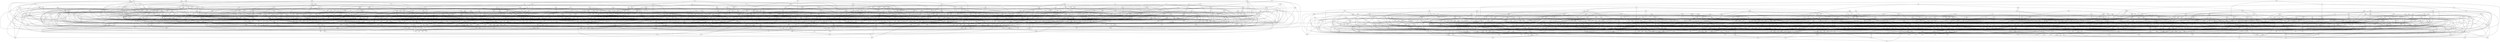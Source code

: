 graph {
  mxp -- gzz
  nql -- lck
  nql -- fxd
  czg -- tlf
  lps -- tqk
  lps -- bbh
  lgk -- bmd
  lgk -- vss
  xtd -- qfg
  xtd -- hnt
  xtd -- qzp
  xtd -- bfm
  pgt -- vpp
  pgt -- bjk
  pgt -- vks
  sbx -- sjl
  sbx -- jbf
  dhh -- dnx
  dhh -- mbz
  dhh -- xnl
  dhh -- htl
  dhh -- znf
  qhm -- mmv
  qhm -- xlt
  qhm -- bqz
  qhm -- rfj
  lxz -- plt
  lxz -- vpp
  snt -- vsr
  snt -- sjq
  snt -- jsd
  jdv -- pkv
  jdv -- fxd
  pgz -- qsd
  pgz -- czn
  pgz -- nzh
  pgz -- xll
  ndc -- nzv
  zgq -- ptn
  zgq -- rxq
  zgq -- rvb
  zgq -- kqr
  zgq -- grk
  zgq -- vcx
  dkn -- hbr
  dkn -- xlr
  dkn -- qpr
  dkn -- krt
  znz -- hgp
  xps -- qqf
  fpj -- bzn
  nzj -- ztb
  qxs -- hnr
  qxs -- xgx
  qxs -- dkx
  qxs -- fnr
  rph -- zjq
  rph -- zxb
  rph -- rfj
  fcf -- lbh
  fcf -- ndz
  lmm -- thb
  lmm -- dsv
  lmm -- ncn
  lmm -- jsd
  cvg -- xht
  cvg -- plq
  dnm -- nhb
  dnm -- scf
  vjg -- vdt
  vjg -- qgr
  vjg -- dhx
  cbj -- pcz
  hds -- rdh
  hds -- dzt
  hds -- vkr
  hds -- vlg
  frj -- grk
  frj -- pnz
  frj -- nxg
  frj -- zpm
  frj -- qkp
  frj -- svc
  jxl -- hbr
  jxl -- krt
  jxl -- jlz
  jxl -- qqd
  hfs -- qjb
  hfs -- bxh
  hfs -- tcm
  ntn -- pbm
  ntn -- ngr
  ntn -- ttm
  ntn -- bdc
  zpk -- php
  zpk -- dnf
  zpk -- brx
  jth -- lbh
  jth -- pjp
  gnf -- jnv
  gnf -- vlg
  gnf -- mjd
  gnf -- dgx
  rfv -- vmf
  rfv -- jfc
  rfv -- mxm
  rfv -- jjg
  cnm -- jvs
  cnm -- gdc
  fml -- kzz
  fml -- gmm
  fml -- rdn
  ftb -- xph
  ftb -- brc
  ftb -- hbr
  ftb -- nlg
  ftb -- bjc
  xzf -- pzp
  djg -- zgp
  djg -- qcr
  djg -- qvb
  gtj -- frn
  gtj -- zgr
  gtj -- nfq
  gtj -- mnv
  rdh -- lpn
  ktl -- ztj
  ktl -- bsr
  ktl -- gqk
  jrz -- pvs
  jrz -- qzx
  jrz -- ndz
  jrz -- sch
  srr -- zmh
  srr -- csh
  srr -- bmm
  srr -- txl
  fvl -- lsn
  fvl -- ngr
  mhh -- hrh
  zfd -- pnz
  zfd -- cnn
  zfd -- nnf
  zfd -- qsp
  zfd -- jfc
  nnl -- lvt
  nnl -- mqm
  nnl -- cbj
  ptc -- fhp
  ptc -- cgr
  lbm -- png
  lbm -- zzv
  dxz -- thn
  dxz -- fsr
  dxz -- rzg
  hfg -- jkt
  hfg -- dtp
  lvz -- xgt
  lvz -- nxt
  lvz -- zlp
  cds -- lkt
  ztm -- qgj
  ztm -- xrk
  ztm -- ppn
  ztm -- sff
  xdj -- fkz
  xdj -- qmx
  hzj -- ldf
  hzj -- kzq
  hzj -- hns
  htb -- xqv
  mhn -- mdt
  mhn -- gkh
  mhn -- hvk
  mhn -- dqh
  vns -- csh
  cbz -- qrz
  cbz -- bvn
  cbz -- xmb
  zjv -- hsh
  xqc -- hfq
  xqc -- kxs
  xqc -- pck
  xqc -- cvt
  xqc -- zvj
  hbr -- jdj
  hkz -- vgx
  mqj -- xxx
  mqj -- tjr
  mqj -- qnb
  mqj -- nhb
  hpq -- ltv
  hpq -- mzb
  tjh -- xgt
  tjh -- ssf
  tjh -- bjk
  tjh -- vgs
  jvr -- nbh
  jvr -- hlp
  jvr -- cxb
  jvr -- mbv
  gfn -- bhg
  gfn -- xmb
  mjp -- rkb
  mjp -- snt
  xnd -- vhd
  xnd -- dvl
  xnd -- lpn
  xnd -- frn
  xnd -- rzn
  tfm -- bmd
  tfm -- szj
  jjr -- vxc
  jjr -- bdn
  mqm -- bmd
  pps -- klv
  pps -- sbl
  nbr -- ptl
  nbr -- dsp
  rdc -- zqk
  jgj -- xmp
  jgj -- hgj
  jgj -- jhk
  dgx -- vrd
  dgx -- hpf
  xdh -- pnz
  tzf -- jcs
  tzf -- nls
  tzf -- kbr
  dvz -- cnf
  dvz -- bdn
  dvz -- lzj
  dvz -- ghh
  dvz -- flj
  mgb -- cgg
  tdj -- vls
  tdj -- htb
  tdj -- kkc
  ddd -- kkl
  fqk -- skm
  fqk -- fkj
  fqk -- jjg
  rcj -- csj
  rcj -- jds
  rcj -- vtx
  rcj -- ljb
  pck -- bng
  pck -- zxv
  xgx -- chv
  jns -- nvk
  ljb -- dss
  ljb -- zkr
  bkv -- rnd
  tzm -- qkh
  tzm -- zbp
  tzm -- xdj
  tzm -- kqk
  pnz -- tkd
  bsx -- tbz
  bsx -- kxb
  bsx -- dsx
  bsx -- fdf
  hgj -- knp
  vxk -- rmr
  vxk -- lct
  vxk -- pns
  vxk -- nvc
  vxk -- ttt
  rzn -- jxz
  rzn -- skm
  zxb -- cjr
  zxb -- ddk
  zxb -- tkv
  rht -- nxt
  rht -- fqm
  rht -- mrq
  rht -- qcx
  rht -- zzk
  rht -- jnp
  rrz -- jns
  rrz -- zxz
  rrz -- bxs
  rrz -- gnd
  vmg -- kjl
  jnv -- vlb
  jnv -- xqr
  jnv -- fds
  kjs -- cbq
  kjs -- mph
  hlm -- bbl
  hlm -- rgg
  hlm -- fqm
  hlm -- mmx
  xhc -- vtx
  xhc -- vzh
  xhc -- tfg
  jhx -- tvn
  cgl -- rzg
  cgl -- bld
  vcs -- qrp
  vcs -- bfm
  vcs -- qlt
  gfd -- pls
  gfd -- cqc
  gfd -- fvr
  rqz -- tzf
  rqz -- qzh
  rqz -- ptc
  kqj -- ztb
  ckx -- kzk
  szf -- zqt
  szf -- ckx
  zlp -- xgz
  zlp -- drz
  zlp -- bfm
  zmv -- qcx
  zmv -- xjl
  zmv -- mph
  kvx -- gdc
  kvx -- tkv
  kvx -- nlk
  ffv -- mnv
  ffv -- sjl
  ffv -- nfq
  vxc -- grk
  vxc -- lcm
  vxc -- qbd
  mfp -- trv
  mfp -- thj
  gjl -- rsg
  gjl -- kqm
  gjl -- szj
  vtf -- znp
  vtf -- vsz
  vtf -- ntg
  fzs -- vgx
  fzs -- jvj
  lpg -- fgj
  lpg -- ljh
  lpg -- jvm
  lpg -- mdt
  lpg -- gmd
  lpg -- cjn
  pkv -- fcd
  pkv -- dtz
  pkv -- hvv
  gbr -- zqx
  gbr -- zfx
  gbr -- rzt
  gbr -- ddl
  jsf -- ltp
  jsf -- tqc
  jsf -- cbc
  jsf -- mbd
  cbg -- rqc
  cbg -- brk
  cbg -- bbx
  bsg -- chd
  bsg -- dsv
  bsg -- frc
  bsg -- pqk
  bsg -- zqk
  bsg -- jkv
  hxb -- vtv
  hxb -- zgt
  hxb -- vhd
  hxb -- bdb
  qjj -- vvb
  qjj -- vtv
  qjj -- fhl
  qjj -- ndj
  bbx -- zlh
  bbx -- gqh
  bbx -- bbl
  xqv -- rvp
  nts -- xzm
  nts -- csl
  nts -- jgs
  nts -- qzr
  nts -- dph
  fdm -- slt
  fdm -- htm
  fdm -- qsc
  dfd -- znt
  dfd -- ckq
  dfd -- ndc
  dfd -- tpf
  dfd -- rpq
  sfk -- xht
  sfk -- drg
  tpv -- ftc
  tpv -- hng
  tpv -- pbn
  ftc -- bfm
  sfx -- kxx
  sfx -- stt
  qpr -- fhs
  cvt -- fqt
  cvt -- pjs
  qgc -- bkv
  qgc -- ppv
  qgc -- krj
  qgc -- psz
  khs -- gmm
  khs -- vjh
  dhx -- xmd
  dhx -- tzh
  gtd -- dld
  qcc -- xrm
  xlr -- qhp
  xlr -- xxt
  lkk -- bzs
  lkk -- fmf
  lkk -- ltp
  lkk -- rjp
  lkk -- tmd
  mkm -- rnl
  sjl -- gqm
  spl -- zpm
  spl -- pbr
  vtv -- sgm
  vtv -- hfk
  hcq -- cxb
  hcq -- rhn
  qrz -- fkp
  qrz -- jdc
  qrz -- pzl
  qdp -- ttt
  qdp -- bjc
  qdp -- vbp
  nhs -- gvp
  nhs -- kfn
  nhs -- krb
  nhs -- rbt
  nhs -- gqj
  rvb -- ssj
  rvb -- spl
  jvm -- zjv
  jvm -- xll
  jvm -- gmm
  jvm -- qgg
  gpx -- jtr
  gpx -- gbd
  bxs -- xcq
  bxs -- tlf
  bxs -- cpb
  tbk -- rdn
  sts -- mbv
  sts -- sjt
  sts -- rsq
  jnj -- sbt
  ngn -- brf
  ngn -- kck
  ngn -- grg
  ngn -- xkj
  bxh -- mtx
  bxh -- rcs
  cmv -- brx
  cmv -- kpj
  cmv -- dqf
  cmv -- xrc
  czq -- tzf
  czq -- mtx
  czq -- bvj
  czq -- zqf
  knt -- szz
  knt -- zgj
  knt -- brr
  gdt -- cnl
  gdt -- vcd
  znp -- hfk
  znp -- vmk
  ghz -- jkz
  ghz -- htt
  ghz -- rlk
  qgr -- cnf
  qgr -- pjm
  qgr -- gqh
  fdf -- fbd
  fdf -- zmv
  fdf -- dhv
  prs -- rdn
  prs -- lhz
  prs -- fhv
  spk -- jhk
  spk -- vzs
  vnk -- pbm
  vnk -- lck
  npz -- hgj
  npz -- ssp
  npz -- bmb
  npz -- vpr
  qkt -- frc
  qtn -- jzl
  qtn -- rfq
  qrt -- qnr
  qrt -- gtm
  qrt -- zhl
  qrt -- ddg
  hct -- krt
  hct -- ksd
  hct -- jzl
  rjn -- gcz
  rjn -- pmf
  rjn -- mcs
  xsb -- gnz
  cct -- fpk
  cct -- gjn
  cct -- vls
  zkl -- zgp
  zkl -- dhx
  zkl -- vql
  zkl -- dsx
  jsk -- qqd
  jsk -- rcd
  jsk -- mpv
  jsk -- dnm
  bmx -- bvv
  bmx -- lqn
  bmx -- jrl
  mxg -- nhb
  mxg -- pzc
  mxg -- xpv
  rtg -- mpn
  rjs -- dvl
  rjs -- xzf
  kzq -- ndc
  kzq -- csh
  kzq -- jpf
  hdz -- djj
  hdz -- gqs
  vkq -- bhk
  vkq -- zqf
  vkq -- qjb
  pvp -- cgl
  pvp -- xxq
  pvp -- rts
  pvp -- dxz
  pvp -- kvx
  dnl -- bqt
  dnl -- pdp
  dnl -- ftc
  fbv -- bbh
  fbv -- nbr
  fbv -- gkz
  mtv -- fpk
  mtv -- bcf
  mtv -- pjp
  mtv -- fvm
  mtv -- nvk
  hhp -- chv
  hhp -- mkm
  rmc -- cjh
  rmc -- stt
  rmc -- lhv
  rmc -- sjq
  jfm -- kpk
  gmd -- qqr
  gmd -- zhh
  gmd -- qzn
  xrj -- kqj
  xrj -- qcc
  xrj -- pdr
  xrj -- pvk
  xrj -- xtt
  cbc -- xfj
  cbc -- qhd
  sgn -- xpx
  sgn -- tmm
  ncn -- hgp
  ncn -- grp
  xvn -- hzt
  xvn -- vpp
  xvn -- pxq
  xvn -- hkb
  hmj -- znz
  hmj -- rkb
  hmj -- kqq
  hmj -- vls
  hmj -- nhf
  ptn -- gzz
  ptn -- fzn
  txl -- fdv
  txl -- dvm
  txl -- hgg
  ndz -- zqt
  ndz -- zsz
  ndz -- dnf
  jdk -- rnz
  drj -- dzl
  drj -- mtv
  drj -- vhj
  vgx -- jns
  nzh -- jzs
  zlh -- fdm
  zlh -- ssj
  zqs -- csh
  zqs -- hhh
  zqs -- zvj
  zqs -- dtz
  hvk -- gqd
  rvc -- hbp
  pvx -- mmv
  ksj -- xxq
  ksj -- qvh
  ksj -- dzs
  ksj -- gcf
  slz -- qhd
  dcb -- bxh
  dcb -- rkl
  gzq -- bgz
  gzq -- hrr
  gzq -- xvs
  vcn -- xmb
  vcn -- ftq
  prf -- xtb
  czs -- frp
  czs -- kxh
  czs -- xxh
  xmv -- dml
  xmv -- gjn
  xmv -- tld
  xmv -- crl
  xht -- sxc
  bbl -- bfz
  bbl -- dhk
  hcv -- tbq
  hcv -- xlr
  hcv -- pdb
  hcv -- gbn
  pls -- fdc
  bgz -- bkv
  qjz -- rlp
  qjz -- khs
  qjz -- rzb
  qjz -- fcr
  zqc -- rjs
  zqc -- cvt
  zqc -- vqm
  zqc -- rpb
  jdn -- nql
  jdn -- dtz
  jdn -- gqm
  jdn -- mkm
  tmd -- zkk
  tmd -- gjt
  fdd -- nzh
  fdd -- bbm
  fdd -- vxx
  qtx -- jhx
  qtx -- mrl
  qtx -- vcx
  qtx -- hbb
  qtx -- dqm
  jhc -- ljd
  jhc -- hfk
  jhc -- rfj
  jvd -- hpf
  zlf -- gqk
  zlf -- bvt
  zlf -- pls
  zlf -- zch
  fhk -- zfs
  fhk -- qlm
  fhk -- ttt
  fhk -- bvj
  vmh -- prm
  vmh -- xlr
  vmh -- qtb
  vmh -- tsp
  vmh -- tsv
  drh -- jzl
  drh -- nck
  drh -- qlm
  vpc -- dmk
  vpc -- lqd
  vpc -- vxx
  vpc -- rsq
  vpc -- jcs
  vpc -- hfx
  bfx -- nqb
  bfx -- mbf
  gmq -- kst
  gmq -- jdc
  gmq -- cpk
  gmq -- qhz
  fhl -- qcr
  fhl -- fdm
  fhl -- rjz
  jxf -- zpm
  jxf -- gqh
  jxf -- fbj
  qtb -- hct
  qtb -- vzs
  fvm -- jdj
  fvm -- fck
  fvm -- rmb
  nvm -- zsf
  nvm -- snt
  nvm -- kpk
  nvm -- jlv
  zhh -- qtn
  mkk -- pzc
  mkk -- jnj
  pkn -- mtg
  pkn -- sjt
  gbd -- zgr
  gbd -- vkr
  gbd -- kxh
  svs -- nnm
  svs -- qvc
  svs -- jvd
  lks -- bzn
  mjm -- cnl
  mjm -- rrl
  mjm -- pvh
  mjm -- nfh
  qnr -- vnt
  vgt -- tsv
  vgt -- ltp
  vgt -- pqq
  gfr -- fnr
  gfr -- drg
  gfr -- hfg
  gfr -- qkx
  gfr -- qps
  zgg -- tvt
  zgg -- dhv
  gdv -- pll
  gdv -- cgz
  gdv -- qvc
  gdv -- nxg
  gbn -- ndz
  gbn -- pnq
  hzt -- jqp
  hzt -- dfx
  hzt -- xxh
  tzt -- sbt
  tzt -- rkl
  tzt -- qqr
  tzt -- kmm
  pbj -- nzf
  pbj -- rdh
  klv -- knd
  klv -- hkz
  grd -- kqm
  grd -- pnv
  grd -- gqd
  bcf -- cqf
  fnr -- ppv
  fnr -- pqd
  fnr -- mfp
  jnf -- vsz
  jnf -- jbf
  fbl -- zlf
  fbl -- lfr
  fbl -- plt
  fbl -- jkt
  ncv -- fmn
  ncv -- xlk
  ncv -- nhf
  ncv -- pvh
  xhp -- cgg
  xhp -- zzv
  cjr -- vqb
  cjr -- tgb
  rkl -- ljm
  ssp -- bcf
  nxc -- pzc
  jjc -- nzf
  tlg -- mgk
  tlg -- zlt
  tlg -- qkr
  crf -- bkb
  crf -- pbn
  crf -- rzv
  crf -- qzr
  crf -- kmd
  qgp -- qfm
  qgp -- rnl
  ftt -- kdr
  ftt -- ghh
  ftt -- lzj
  ftt -- tmm
  ftt -- fqt
  zfx -- zts
  zfx -- grd
  jqp -- ndj
  jqp -- kmd
  chv -- sbx
  chv -- pcf
  kvt -- bsr
  kvt -- jds
  kvt -- vpp
  vdt -- cgz
  lsn -- xgt
  rdn -- mtg
  bqt -- cjr
  bqt -- pdp
  bqt -- ztj
  bqt -- rrv
  dgp -- pkn
  dgp -- xgv
  dgp -- bjp
  dgp -- hbr
  nct -- tzt
  nct -- pxp
  nct -- qcc
  ztj -- dhv
  ztj -- nkm
  bzq -- qmv
  bzq -- dtz
  bzq -- tcp
  bzq -- cpg
  qls -- gdc
  qls -- sxc
  qls -- sgj
  qls -- kzh
  zsv -- pjs
  zsv -- zxh
  zsv -- rfn
  ndk -- vjt
  ndk -- vmg
  ndk -- pjz
  ndk -- ptc
  vjb -- fvr
  vjb -- xvs
  vjb -- scc
  kfn -- rzb
  kfn -- xmj
  kfn -- fbx
  tkv -- tzh
  pmb -- mtx
  pmb -- pnv
  pmb -- tbk
  pmb -- bzs
  pmb -- fzs
  qbk -- dds
  qbk -- rfk
  xcs -- hqj
  xcs -- pdr
  xcs -- vcd
  xcs -- sts
  nkx -- mtg
  nkx -- rqx
  stt -- rmv
  stt -- rkl
  stt -- xmj
  stt -- cgr
  stt -- kvz
  hmg -- pdp
  hmg -- tcp
  hmg -- npk
  flt -- rgg
  flt -- rvh
  flt -- ppn
  flt -- cvg
  ddg -- svt
  ddg -- mzt
  pzz -- hjb
  pzz -- mkk
  pzz -- rjp
  mqp -- cds
  mqp -- npk
  mqp -- rpv
  hqt -- qqr
  hqt -- cjn
  hqt -- pnq
  hqt -- fmf
  hqt -- rtd
  pfs -- cps
  pfs -- xbg
  hrr -- ncr
  hrr -- csj
  zjq -- ppp
  zjq -- kzh
  zjq -- skm
  zjq -- bds
  pvh -- tmh
  kgv -- bvt
  kgv -- tpd
  xqr -- hpx
  xqr -- bld
  hqh -- lqt
  hqh -- qxt
  hqh -- vjb
  hqh -- qls
  hqh -- pgt
  shq -- lnc
  shq -- gqj
  shq -- qtb
  ggr -- cct
  ggr -- gjm
  ggr -- qpn
  ggr -- cxt
  mnf -- kpk
  mnf -- xtt
  mnf -- ncn
  mnf -- lks
  mnf -- ljf
  hpk -- sxc
  hpk -- tpf
  jxc -- cqj
  jxc -- dnj
  jxc -- rgd
  jxc -- nnj
  bvj -- frc
  ddb -- hfk
  ddb -- qrp
  ddb -- ftn
  ddb -- xml
  ddb -- vdt
  fph -- mrv
  fph -- rzn
  jbf -- kkp
  dss -- cln
  dss -- ndc
  dss -- xxh
  sck -- hzg
  sck -- nzj
  sck -- xth
  dqh -- ksf
  dqh -- gzm
  dqh -- jfm
  dvl -- qkf
  ffj -- dhd
  ffj -- zbk
  ffj -- bsl
  ffj -- ndl
  pbq -- ntv
  pbq -- htk
  pbq -- mtg
  pbq -- mqm
  pbq -- shq
  vzb -- cqz
  vzb -- vpr
  vzb -- tcr
  vzb -- gtv
  vzb -- vjr
  xkj -- xrc
  xkj -- qzh
  khn -- vxl
  khn -- dvl
  khn -- frn
  xpv -- dnb
  xpv -- gzm
  xxx -- hbl
  xxx -- ptc
  xxx -- ddl
  klj -- pmk
  klj -- hng
  klj -- jht
  klj -- tzh
  vnm -- dnm
  vnm -- hbh
  vnm -- htb
  vnm -- hbr
  rft -- vnk
  rft -- mkm
  rft -- zlh
  rft -- thn
  rgp -- rfj
  rgp -- hfk
  rgp -- qzp
  cfj -- pcs
  cfj -- pjt
  cfj -- gcf
  cfj -- spl
  jkv -- tjc
  jkv -- tsv
  jkv -- gzd
  hzd -- dsp
  hzd -- bjp
  hzd -- hrq
  fsh -- mmv
  fsh -- ktn
  fsh -- znp
  fkg -- bkg
  fkg -- ghh
  fkg -- dsj
  fkg -- mjd
  tnh -- zkk
  tnh -- bbm
  tnh -- pxp
  gkh -- qqd
  gkh -- xqv
  gkh -- cjh
  qfc -- dnx
  qfc -- xcd
  qfc -- ksc
  qfc -- fxd
  rvp -- szz
  rvp -- hkd
  rvp -- qhp
  rvp -- hrh
  kmk -- ncr
  kmk -- rkd
  kmk -- gqk
  kmk -- qfm
  pxj -- kqk
  pxj -- kvz
  jjm -- jlz
  jjm -- htf
  brk -- rxr
  bdc -- qkd
  bdc -- psz
  bdc -- hng
  xzm -- xvc
  xzm -- qzd
  msj -- fmn
  msj -- zdc
  msj -- knp
  msj -- rjp
  flf -- lmc
  flf -- tvn
  flf -- kcv
  flf -- sct
  mrq -- vnt
  mrq -- vtx
  xsv -- dbp
  xsv -- lks
  xsv -- xth
  xsv -- lvt
  zlt -- vcv
  zlt -- qbk
  zlt -- kxh
  frr -- nts
  frr -- cqj
  frr -- dgx
  frr -- nqb
  qll -- zkr
  qll -- thn
  qll -- mbz
  qll -- rtg
  cjd -- kck
  cjd -- ttr
  cjd -- knd
  cjd -- pnv
  grg -- hnc
  grg -- hbk
  gxj -- xtk
  gxj -- dmk
  csl -- rnt
  csl -- ljd
  lqt -- bfm
  lqt -- njc
  lpv -- sxn
  lpv -- kck
  xhd -- cxb
  xhd -- mrz
  xhd -- sbl
  xhd -- nkt
  xhd -- nkx
  shj -- ckz
  shj -- tmd
  shj -- mhd
  shj -- thg
  shj -- png
  shj -- ssp
  csz -- sxc
  csz -- bsl
  csz -- qgp
  vhf -- cnl
  vhf -- lvf
  vhf -- qpn
  vhf -- jjs
  vcv -- dgs
  vcv -- lcm
  vcv -- cfx
  brc -- kvz
  brc -- czh
  brc -- gjt
  hrq -- fpj
  hrq -- jdf
  pmv -- ncv
  pmv -- tvx
  pmv -- gbr
  pmv -- thg
  knl -- vkq
  knl -- hfs
  xjl -- zbk
  xjl -- mpn
  xjl -- mrv
  qzh -- qsd
  qzh -- ljm
  qzh -- jzs
  rld -- rcs
  rld -- gxn
  rld -- gjl
  rld -- jrx
  rmb -- rnz
  vdp -- vjd
  vdp -- qkd
  svt -- fdc
  svt -- tvn
  xmp -- chd
  xmp -- fgj
  dds -- jbf
  dds -- qzp
  zcv -- xmp
  zcv -- vcr
  zcv -- zts
  pdp -- ktl
  pdp -- mrv
  bmb -- gkz
  jds -- tbd
  fxj -- cqq
  fxj -- slt
  fxj -- skc
  fxj -- gnz
  pgs -- znf
  fdb -- zgt
  fdb -- vdt
  fdb -- mrl
  fdb -- cpp
  fdb -- gfx
  fkp -- dsj
  fkp -- bnz
  fkp -- vnn
  kqr -- pbm
  kqr -- kst
  fjg -- jxz
  fjg -- qmv
  fjg -- zpr
  zqv -- pcz
  zqv -- tqc
  zqv -- rrz
  zqv -- knd
  cvv -- cpg
  cvv -- jnp
  cvv -- qkp
  cvv -- zxm
  cvv -- qkl
  cvv -- jzv
  vkd -- tzl
  vkd -- mtb
  vkd -- cnm
  vkd -- jnp
  vkd -- rjz
  hbp -- szz
  vjr -- htf
  vjr -- xzc
  zvd -- dml
  zvd -- rsk
  zvd -- gbn
  zvd -- zvh
  pbc -- czn
  pbc -- jlv
  pbc -- bnx
  pbc -- cbc
  qlm -- cxf
  hnr -- pcj
  hnr -- txl
  hnr -- qgc
  tps -- dml
  tps -- dvs
  tps -- rvc
  tps -- zth
  tps -- lhv
  nvc -- xth
  cnl -- rsg
  pdb -- jlv
  pdb -- bnx
  lsm -- ckz
  lsm -- qjb
  lsm -- zqt
  vss -- pfz
  rlx -- vlb
  rlx -- xgn
  rlx -- gkb
  rlx -- bhg
  bvv -- rkb
  bvv -- znd
  bvv -- pxf
  flq -- xqv
  flq -- jmj
  flq -- lhv
  rlv -- ffv
  rlv -- pft
  rlv -- xvc
  rlv -- hth
  rlv -- lzj
  lfs -- ndc
  lfs -- qzp
  xgv -- gjn
  xgv -- ttx
  xgv -- vgt
  grq -- jqp
  grq -- csj
  grq -- tsk
  grq -- nkm
  zcj -- tjq
  zcj -- bcg
  vcr -- lbm
  vcr -- brr
  pnq -- dcb
  mpq -- qfv
  mpq -- ljc
  mpq -- svr
  mpq -- dss
  mpq -- bfx
  mpq -- slb
  vlx -- hpx
  vlx -- rnd
  vlx -- hdl
  zvr -- qvb
  zvr -- fsr
  zvr -- mxh
  zvr -- cpg
  tfg -- bhb
  dzs -- rjz
  dzs -- mxp
  pbn -- gqm
  png -- rmv
  lrn -- vcd
  lrn -- cqf
  xmb -- pfs
  dnj -- bdb
  shm -- qkf
  shm -- ftz
  shm -- bjd
  shm -- dnj
  nnm -- hdz
  drg -- qbd
  drg -- qzr
  fzn -- cpp
  nzm -- kdr
  nzm -- xjn
  nzm -- fjg
  nzm -- zch
  llv -- zgj
  ssv -- rrr
  ssv -- ppp
  ddq -- ttt
  ddq -- fhs
  ddq -- csr
  qkl -- xfb
  qkl -- sgm
  qkl -- njc
  mhk -- zfx
  mhk -- blg
  mhk -- kqj
  nfq -- ltv
  nfq -- cpk
  rmh -- ndl
  rmh -- kzh
  rmh -- krm
  rmh -- zdf
  rmh -- qhz
  czh -- xjq
  rgb -- qnr
  rgb -- xvs
  xlm -- gqs
  xlm -- mct
  xlm -- vlg
  vcx -- xgn
  vcx -- xsb
  kzh -- tbd
  dfx -- qnr
  dfx -- ljd
  dfx -- hzl
  cfs -- bzh
  cfs -- dzl
  fvr -- trv
  fvr -- czs
  fvr -- hhz
  hmk -- sgf
  hmk -- hth
  fks -- kfn
  fks -- ljf
  fks -- ssl
  tfb -- tkb
  rxb -- vxl
  rxb -- zgr
  rxb -- tzl
  fxt -- qmv
  fxt -- htm
  fxt -- qfv
  fxt -- ftt
  vmf -- fbj
  vmf -- kgd
  mpv -- pvk
  ksc -- xzf
  xlt -- hmk
  lgq -- ltp
  lgq -- fhp
  lgq -- fzs
  tfc -- qkh
  tfc -- mqm
  tfc -- chd
  tfc -- szj
  tfc -- cfp
  zkk -- gmm
  zkk -- vjt
  zkk -- sxn
  qgg -- cgr
  qgg -- rlk
  cxt -- spr
  vpd -- gjm
  vpd -- nbr
  vpd -- hvl
  vpd -- gtv
  gmt -- thg
  gmt -- vls
  gmt -- dvs
  gmt -- knt
  kvn -- tqt
  hzm -- jcs
  tbq -- znz
  vxz -- pfz
  vxz -- rsq
  vxz -- hrq
  vxz -- qnz
  zrs -- hss
  zrs -- hbp
  zrs -- tvx
  pff -- gzd
  pff -- tfm
  jhv -- krz
  jhv -- cfp
  cjt -- tkf
  cjt -- jhx
  cjt -- fkj
  lrh -- sbl
  lrh -- cxf
  lrh -- rtr
  jkz -- tmh
  jkz -- jhk
  hkn -- xbj
  hkn -- krb
  hkn -- fkr
  hkn -- zgj
  kmd -- dtp
  cnr -- vtf
  cnr -- qvh
  cnr -- tvt
  cnr -- pxq
  tvx -- qqf
  xnl -- xmb
  xnl -- tct
  xnl -- vqb
  hkb -- qsp
  hkb -- pft
  hkb -- hth
  hkb -- pbr
  qxf -- zgg
  qxf -- hns
  qxf -- gfd
  mdh -- tsv
  nzf -- rpb
  jpm -- fxg
  jpm -- xvc
  jpm -- csl
  jpm -- bjk
  jpm -- ssx
  clr -- fcr
  clr -- spk
  clr -- szz
  krm -- hvv
  hjp -- dnx
  hjp -- fpn
  hjp -- rpv
  hjp -- lpn
  hjp -- klj
  slb -- xns
  slb -- qsp
  slb -- qzp
  tsp -- qqr
  tsp -- hcq
  zmh -- jvd
  zmh -- drg
  ctm -- qkh
  ctm -- gng
  shc -- csj
  vzv -- cbq
  vzv -- zdf
  vzv -- dss
  vzv -- mph
  rfn -- vqm
  rfn -- mmx
  rfn -- qbk
  cqz -- cxt
  cqz -- gzn
  sqm -- lct
  sqm -- bpt
  vrd -- qfm
  dkx -- cpp
  plt -- ddm
  plt -- mct
  plt -- pnp
  cbn -- lcn
  lmc -- tgb
  xbj -- zzv
  xbj -- rkl
  xbj -- pkn
  xnt -- lsn
  xnt -- kxb
  xnt -- dkx
  xnt -- ghg
  vtp -- cpb
  pjz -- vss
  fzl -- jjr
  fzl -- djg
  fzl -- sgn
  fzl -- nsv
  fzl -- mgk
  skd -- svr
  skd -- xmq
  mbz -- nlk
  mbz -- csh
  dcx -- csz
  dcx -- chr
  dcx -- pqp
  tdz -- jmj
  tdz -- xrl
  tdz -- hvk
  cdc -- hfq
  cdc -- bfd
  cdc -- lhx
  cdc -- gzq
  qkr -- jvc
  nfk -- mtb
  grf -- bnx
  grf -- ljh
  grf -- mgb
  grf -- grp
  cpb -- bmd
  cpb -- lct
  dtr -- kzz
  vhp -- cps
  hxz -- cbz
  hxz -- hpf
  hxz -- ltv
  hxz -- rvb
  lcq -- qjj
  lcq -- jjr
  lcq -- xlm
  lcq -- lcn
  xlc -- jgs
  xlc -- pbj
  xlc -- gms
  xlc -- cnf
  gtg -- sch
  gtg -- fmj
  gtg -- qjb
  gtg -- mqr
  gtg -- jsf
  bmm -- zbk
  bmm -- nfk
  bmm -- klc
  bmm -- kgv
  djm -- tfb
  djm -- pvx
  djm -- dgs
  tbd -- ddk
  pvs -- skn
  pvs -- nvc
  sbt -- sfh
  fmf -- fff
  cqc -- rxr
  cqc -- xsb
  fxg -- jfx
  fxg -- kqr
  dbp -- czg
  dbp -- zjv
  dbp -- qpx
  ptr -- sfh
  ptr -- bzx
  ptr -- nvl
  ptr -- pvh
  bxm -- pgf
  bxm -- pvx
  bxm -- vgv
  bxm -- qzd
  zxv -- pbm
  zxv -- xrh
  gtm -- lpn
  gtm -- qgc
  gtm -- pht
  gtm -- vnk
  sdn -- htl
  sdn -- rfk
  sdn -- vnn
  gdf -- fpj
  gdf -- pfz
  sgc -- ndl
  sgc -- tfg
  pnv -- lhv
  pnv -- llv
  pzh -- vmg
  pzh -- zxz
  jfc -- pjs
  jfc -- lfs
  qsc -- zch
  sxn -- thg
  mxt -- rgb
  mxt -- tkd
  mxt -- qrz
  mxt -- ddk
  rpv -- npk
  mdt -- sbl
  khp -- grg
  khp -- hfx
  khp -- sjt
  khp -- qhp
  fst -- qdp
  fst -- xgd
  fst -- lkc
  fst -- nvk
  fst -- jlv
  zxz -- rfq
  ntg -- hdl
  ntg -- vmf
  cjl -- dld
  cjl -- lkk
  cjl -- jnq
  cjl -- tcr
  cjl -- trn
  cjl -- jkz
  gms -- gzz
  gms -- vdp
  gms -- hhp
  bbm -- kzz
  tts -- lch
  tts -- nfk
  tts -- pck
  tts -- vqm
  tts -- llg
  tts -- pmk
  nsv -- bld
  nsv -- qfg
  nsv -- txs
  nsv -- ntg
  nsv -- frp
  tmm -- xmq
  rkd -- qzr
  lqd -- gjl
  lqd -- ckx
  lqd -- sqm
  jvs -- fpg
  kxx -- xrl
  kxx -- mgb
  kxx -- sjq
  vxp -- ndj
  vxp -- dhd
  vxp -- kst
  cgr -- kjl
  hld -- tbk
  hld -- rbt
  gcc -- gdf
  gcc -- mkk
  gcc -- vlv
  gcc -- rnz
  gcc -- jlz
  lhk -- dtr
  lhk -- gmm
  lhk -- ptc
  lhk -- brf
  tjc -- mhh
  tjc -- mhd
  tjc -- bjp
  xns -- nkm
  xns -- lcn
  cnj -- xxh
  cnj -- pbn
  cnj -- qhm
  ncr -- ckq
  ncr -- tgb
  zqx -- xpv
  zqx -- mqr
  zqx -- tdj
  scc -- fph
  scc -- hzj
  scc -- mrv
  scc -- hvv
  gsb -- cgl
  gsb -- gqh
  gsb -- jtr
  gsb -- zzk
  gsb -- cfd
  lqj -- dnb
  lqj -- kbr
  lqj -- fkz
  qps -- bfd
  qps -- qfv
  qps -- gfn
  tdx -- mpn
  tdx -- mzt
  tdx -- nxd
  tdx -- chr
  zhl -- krm
  zhl -- vhp
  plq -- jvc
  fsc -- jbn
  fsc -- bdb
  fsc -- bzq
  fsc -- xtb
  btj -- vks
  btj -- tkb
  btj -- xzf
  btj -- tnl
  btj -- vhp
  jdc -- kcv
  jdc -- xvc
  jdc -- tfb
  tdt -- xjq
  tdt -- bcf
  tdt -- hbr
  fqm -- rpv
  fqm -- mxh
  fqm -- qvh
  rtn -- hld
  rtn -- gnm
  rtn -- lvf
  rtn -- vhj
  rtn -- nzr
  sqp -- fcp
  sqp -- tlf
  sqp -- fbv
  sqp -- lrh
  sqp -- sch
  qnq -- ptn
  qnq -- vrd
  qnq -- pgf
  qnq -- rzg
  qnq -- fdc
  bfq -- brk
  bfq -- mxm
  nrv -- mqf
  nrv -- xgx
  nrv -- mbf
  nrv -- lqt
  nrv -- qkf
  nrv -- grx
  dgz -- lqg
  dgz -- jrl
  dgz -- sqm
  dgz -- hss
  dgz -- gtd
  ttc -- pqq
  ttc -- hrh
  ttc -- zjv
  ttc -- rfq
  nqb -- dvm
  nqb -- jpf
  cgg -- hfx
  xjd -- djm
  xjd -- fsh
  xjd -- tzl
  xjd -- bfz
  xjd -- kgd
  zhc -- hgp
  zhc -- gzn
  zhc -- mdt
  zhc -- fkz
  bkg -- hth
  bkg -- xlt
  bkg -- kgv
  bkg -- qfg
  gdz -- pjz
  gdz -- qct
  gdz -- qzn
  dmz -- rbt
  dmz -- nbh
  dmz -- mxg
  bfz -- zch
  fbj -- xtb
  fsf -- kjs
  fsf -- hbb
  fsf -- hmk
  fsf -- hzl
  bfn -- zfs
  bfn -- tjq
  mkn -- spk
  mkn -- lgk
  sjq -- xbd
  sjq -- nkt
  shp -- ngs
  shp -- dds
  shp -- ftc
  shp -- rfk
  bbn -- hss
  bbn -- sjt
  bbn -- nxc
  fcr -- dtr
  fcr -- nfh
  ttr -- gzm
  ttr -- rmr
  bng -- sgm
  mbs -- bgz
  mbs -- jhx
  mbs -- lhx
  tct -- zgt
  tct -- hdz
  tct -- rvh
  cnf -- nfk
  qkv -- dxn
  qkv -- kkl
  qkv -- fzs
  btz -- jjs
  vbr -- hss
  vbr -- mdt
  vbr -- prm
  sqb -- vcn
  sqb -- vjd
  sqb -- khn
  sqb -- tsk
  sqb -- cbn
  pzm -- tfm
  pzm -- tjq
  pzm -- kml
  pzm -- kkl
  jrx -- rtr
  jrx -- gkz
  jrx -- tdz
  fcp -- ggr
  fcp -- tqc
  fcp -- tbq
  hss -- pxn
  xrk -- dtp
  btn -- vbp
  btn -- dld
  btn -- rhf
  btn -- xrl
  dml -- qzn
  dml -- pcz
  dml -- qhd
  dml -- lqn
  hcz -- cnm
  hcz -- pzl
  hcz -- flf
  hcz -- ckq
  hjb -- bhd
  hjb -- xhp
  hjb -- pxp
  hjb -- dld
  dzt -- ndl
  dzt -- mjl
  zjh -- hfx
  zjh -- pcz
  rbk -- zdf
  rbk -- gdc
  rbk -- kxp
  rbk -- shg
  cfd -- qbk
  cfd -- sjl
  cfd -- pck
  xzn -- jqr
  xzn -- xrk
  xzn -- xht
  xzn -- xbg
  gkb -- cgz
  gkb -- pnz
  gkb -- xpx
  fbd -- thn
  fbd -- rzn
  fbd -- cnn
  zxc -- hmg
  zxc -- prf
  zxc -- dtv
  zxc -- jdv
  qzz -- dnf
  qzz -- ckc
  qzz -- bpt
  qzz -- fff
  qzz -- lnc
  nxd -- djj
  nxd -- pll
  nxd -- fdc
  pxf -- gzd
  tbh -- tqc
  ndj -- lsn
  bjc -- gqj
  pqp -- hng
  pqp -- xgz
  tmh -- hlp
  dcp -- vvd
  dcp -- ssj
  dcp -- zpr
  dcp -- njc
  njr -- ttx
  njr -- flq
  njr -- bmx
  njr -- drj
  znf -- sgj
  znf -- rnl
  mmv -- cnn
  dgv -- jjm
  dgv -- ngn
  dgv -- pxp
  dgv -- ccx
  thm -- tqk
  thm -- jzl
  thm -- mpv
  thm -- sqm
  thm -- bvv
  thm -- cpm
  kqk -- qhp
  kqk -- rcs
  drl -- gjt
  drl -- ddq
  drl -- vcr
  drl -- gkk
  mxl -- fdd
  mxl -- spr
  mxl -- jgj
  mxl -- qsk
  mlb -- xgz
  szj -- fmj
  zxm -- fzn
  zxm -- pgt
  zxm -- gqh
  bvt -- mzt
  bvt -- drz
  fmn -- rhn
  fmn -- pxj
  gsj -- cgg
  gsj -- tcm
  gsj -- fpj
  gsj -- bbh
  jqt -- xlk
  jqt -- lcl
  jqt -- plh
  jqt -- vsr
  skc -- dnl
  skc -- mbs
  skc -- gpg
  skc -- pbj
  tkp -- gzn
  tkp -- hvk
  dhd -- rnt
  fsv -- lps
  fsv -- ppm
  fsv -- jth
  fsv -- kqq
  fsv -- xtk
  fsv -- sfx
  xfk -- jdk
  xfk -- qmr
  xfk -- nxj
  xfk -- lgq
  xfk -- scf
  xfk -- sfx
  xfk -- tkp
  xfk -- vjr
  gnd -- mkk
  gnd -- qpn
  gnd -- hfs
  pnp -- tkv
  pnp -- tkb
  pnp -- rpq
  frh -- nxj
  frh -- fhs
  frh -- rmv
  xpx -- rnt
  dtn -- sfh
  dtn -- vgx
  dtn -- pnq
  dtn -- dsv
  kpj -- bmb
  kpj -- ttr
  kpj -- lps
  kpj -- jvr
  mzh -- kvq
  mzh -- kkm
  mzh -- sck
  mzh -- xcs
  mzh -- gdt
  cfp -- brr
  cfp -- zqt
  xkr -- rsk
  xkr -- xzc
  xkr -- lvb
  xkr -- nzr
  xkr -- lms
  kbr -- lrn
  dlx -- ckc
  dlx -- drh
  dlx -- xgd
  dlx -- ssl
  hfb -- sgc
  hfb -- kjz
  hfb -- shc
  hfb -- fht
  dsv -- kpz
  dsv -- ksf
  rhf -- ckz
  khf -- qlm
  khf -- bhk
  zvh -- jnj
  zvh -- zfs
  rjp -- krt
  rjp -- xxt
  rjp -- rsg
  pxq -- pfc
  pxq -- gpx
  ldf -- rvh
  ldf -- rjs
  jmk -- xtb
  jmk -- dtp
  jmk -- rpq
  gtv -- fhs
  gtv -- jdj
  gtv -- znz
  hql -- vxz
  hql -- btz
  hql -- pjz
  hql -- mgb
  bjf -- vns
  bjf -- pvx
  czn -- hvk
  cdb -- pzz
  cdb -- vbp
  cdb -- szg
  kss -- njr
  kss -- fmn
  kss -- nbf
  kss -- lrn
  jzp -- vgx
  jzp -- fvc
  jzp -- rqs
  jzp -- rdc
  hzl -- cps
  hzl -- bqz
  hzl -- qcr
  rqx -- jvj
  rqx -- mtx
  rqx -- ksf
  pzc -- fgj
  dxn -- knd
  dxn -- zgj
  qnd -- dsx
  qnd -- mbk
  qnd -- ftz
  qnd -- fpn
  qnd -- vsz
  htp -- nbf
  htp -- bhd
  htp -- nls
  htp -- fbx
  rhn -- nzh
  vgk -- scf
  vgk -- stf
  vgk -- qjb
  vgk -- dml
  brf -- hkz
  brf -- kmm
  htf -- jnj
  ddz -- rdb
  ddz -- xgt
  ddz -- tzl
  ddz -- zgr
  jgx -- xbd
  jgx -- hgt
  jgx -- dqf
  pmp -- tgb
  tbz -- cdc
  tbz -- qcx
  tbz -- sgj
  tpd -- hvv
  vnn -- qkf
  vnn -- bng
  ztn -- qgc
  ztn -- jjc
  ztn -- bdn
  ztn -- cps
  ztn -- vqc
  tjq -- jmj
  pcs -- zgt
  pvk -- qlm
  pvk -- khf
  pvk -- rsk
  qgj -- cfx
  qgj -- xrh
  qgj -- vzv
  ffr -- rnl
  ffr -- mzb
  ffr -- rph
  ffr -- hpx
  fck -- mjp
  fck -- nxc
  fck -- qgg
  dzf -- pmp
  nhb -- czh
  qkh -- zcj
  hhz -- mmx
  hhz -- mrq
  hhz -- fpg
  pht -- xgx
  pht -- dzs
  jrl -- hbp
  jrl -- hph
  sct -- ljc
  vfl -- tkv
  vfl -- tcp
  vfl -- cbq
  vfl -- rnt
  klc -- pcf
  klc -- bds
  klc -- tvt
  ljf -- rhn
  ljf -- dnb
  vqc -- dqm
  rsq -- jfm
  gtp -- bhg
  gtp -- bfq
  pnl -- dnb
  pnl -- rmr
  pnl -- cxf
  dph -- sxc
  dph -- fvl
  dph -- jhx
  vbp -- fmj
  hjs -- qct
  hjs -- zpk
  hjs -- mtx
  hjs -- hbk
  fbr -- bbm
  fbr -- mdh
  fbr -- rtr
  bzs -- vjr
  dsj -- ngr
  grx -- ggt
  grx -- mmv
  kck -- vsr
  snm -- lkt
  snm -- flj
  snm -- dvl
  snm -- ltv
  tcn -- jzs
  tcn -- cdb
  tcn -- mkn
  tcn -- qhd
  tcn -- mhd
  tcn -- frh
  tcn -- mjp
  glp -- mct
  glp -- nhn
  glp -- lsn
  mbl -- frp
  mbl -- sgf
  mbl -- xrk
  kzz -- ztb
  nbh -- xzc
  sbr -- jvl
  sbr -- bkg
  sbr -- nkm
  sbr -- vns
  sbr -- dtf
  btv -- dck
  btv -- jjc
  btv -- kst
  btv -- xxq
  btv -- gtj
  jbz -- zgp
  jbz -- rgp
  jbz -- gvr
  jbz -- kmd
  jbz -- pgs
  jbz -- dzf
  qhz -- pft
  qhz -- lch
  qhz -- pfs
  nkt -- fmj
  gqm -- npk
  jnq -- mqr
  jnq -- xzc
  jnq -- nlg
  qsk -- slz
  qsk -- dnb
  thb -- tcr
  thb -- ztb
  qmv -- mlb
  xrm -- qhd
  vxl -- mxm
  xvk -- bnz
  xvk -- dgx
  xvk -- fqt
  xvk -- nrx
  kqq -- hcq
  kqq -- kpz
  lms -- lct
  lms -- lbh
  ldt -- thj
  ldt -- jxq
  ldt -- fbj
  zvj -- lxz
  zvj -- rvb
  gjm -- ssl
  gjm -- bfn
  zdf -- qcx
  zdf -- rdb
  zdf -- tzl
  lnc -- qsd
  lnc -- zdc
  bjp -- ppm
  nlk -- vnt
  tnq -- nnm
  tnq -- ttm
  tnq -- xcd
  svc -- lkt
  svc -- bvt
  rzm -- sff
  rzm -- vgv
  rzm -- mcq
  rzm -- vqc
  ltv -- nrx
  ltv -- ttm
  cjn -- bhd
  cjn -- xfj
  zvn -- qsp
  zvn -- vqb
  zvn -- hfq
  zvn -- jvl
  jnp -- ssf
  vjh -- xxt
  vjh -- tjq
  sdv -- pdb
  sdv -- ddd
  sdv -- kmm
  sdv -- nvk
  sdv -- tdt
  qkx -- jvs
  mbk -- fmf
  mbk -- vhf
  mbk -- lsk
  mbk -- pzh
  fkn -- ldt
  fkn -- vcv
  fkn -- pbr
  fkn -- cpk
  hnt -- shg
  hnt -- mrl
  hnt -- cqc
  zgp -- cjt
  pll -- sgm
  lkc -- hbr
  lkc -- bpt
  lkc -- fhv
  vpf -- zvc
  vpf -- gmm
  vpf -- pnq
  vpf -- djh
  znt -- zlt
  znt -- xml
  znt -- mzs
  zkt -- rgd
  zkt -- bfx
  zkt -- qvh
  zkt -- tvt
  ghd -- rfq
  ghd -- hld
  ghd -- lcx
  ghd -- gdz
  zxx -- hhp
  zxx -- kcv
  zxx -- zns
  lzs -- ffj
  lzs -- plq
  lzs -- zsv
  lzs -- htm
  qfv -- kkp
  hxv -- bdn
  hxv -- zch
  hxv -- htm
  hxv -- vxl
  psz -- mrv
  hnp -- mxp
  hnp -- tfg
  hnp -- jvd
  hnp -- vmf
  mzb -- bld
  mzb -- xns
  mzb -- dds
  zjk -- rvh
  zjk -- dds
  zjk -- gtp
  zjk -- dnj
  gcf -- rgg
  gcf -- hpq
  kjz -- bds
  kjz -- xmq
  kjz -- tfg
  rqs -- llv
  rqs -- zhr
  rqs -- xmj
  rqs -- zcj
  sff -- nzv
  sff -- nrx
  kvq -- tbh
  kvq -- zts
  kvq -- jcs
  kvq -- kmm
  sgf -- kbb
  sgf -- nrx
  ssf -- rkd
  ssf -- ldt
  knp -- vrx
  knp -- pxn
  knp -- kvz
  dmk -- hgj
  dmk -- zgj
  ppn -- rkd
  rfs -- lpv
  rfs -- lgk
  rfs -- vgb
  mbf -- brk
  mbf -- htl
  xgn -- cqc
  xgn -- qvb
  zqb -- dzl
  zqb -- tbh
  zqb -- vjt
  zqb -- tmf
  rrx -- vcs
  rrx -- prf
  rrx -- zlt
  rrx -- pcj
  rrx -- zxv
  grp -- nkt
  grp -- gxn
  crl -- qmx
  zns -- nxt
  zns -- qvc
  zns -- xfb
  dxf -- lks
  dxf -- thb
  bzx -- gdf
  bzx -- hnq
  rsk -- jvj
  xlk -- plh
  xlk -- jzl
  xlk -- ckz
  xlk -- fbx
  slq -- hpk
  slq -- pbr
  cpm -- dtr
  cpm -- fgj
  cpm -- tvx
  ttx -- pbc
  ttx -- hzm
  ttx -- btz
  dsx -- lvz
  vvb -- fph
  vvb -- rtg
  vvb -- hng
  vvb -- jdv
  xmd -- cgl
  xmd -- xpx
  xmd -- rgb
  dgs -- qsc
  ftq -- dhk
  ftq -- bjf
  ftq -- gzs
  mbd -- cgg
  mbd -- zhr
  nzg -- xjq
  nzg -- vcr
  nzg -- tnh
  nzg -- hqj
  mqf -- zns
  mqf -- vhd
  mqf -- gbd
  zhr -- rhn
  zhr -- gzd
  lbt -- lbh
  lbt -- rhf
  lbt -- tbq
  lbt -- hvk
  pjt -- mlb
  pjt -- jds
  pjt -- pbn
  pjt -- dcx
  rfr -- tqc
  rfr -- xkj
  rfr -- bjc
  rfr -- qkt
  rsr -- nzg
  rsr -- ntv
  rsr -- srv
  rsr -- tqb
  qqz -- nxd
  qqz -- jnf
  qqz -- fpn
  qqz -- fxd
  dhc -- xbd
  dhc -- sck
  dhc -- zrs
  dhc -- php
  gxn -- vjt
  nff -- slz
  nff -- jrx
  nff -- ghs
  nff -- hss
  hmv -- fdf
  hmv -- cbz
  hmv -- mxm
  hmv -- ssx
  hmv -- vlg
  jhf -- czn
  jhf -- htf
  jhf -- dxf
  jhf -- qpr
  trv -- hdz
  flj -- bng
  flj -- sbx
  flj -- hdz
  flj -- kbb
  flj -- qkp
  tpf -- vsz
  tpf -- dhk
  ppm -- rkb
  qnz -- hzg
  qnz -- slz
  qnz -- gxn
  kdr -- rpb
  kdr -- qbd
  kdr -- svd
  nzr -- rvp
  nzr -- nlg
  hvc -- vbr
  hvc -- zcv
  hvc -- gdt
  hvc -- prs
  hvc -- qnl
  dmp -- kjl
  dmp -- jfm
  dmp -- brx
  dmp -- zth
  bpt -- hnc
  sjv -- jhx
  sjv -- gvr
  sjv -- dtp
  sjv -- qvb
  jfx -- rjz
  jfx -- nhn
  qfh -- vkk
  qfh -- dzl
  qfh -- php
  ljz -- vvx
  ljz -- pnb
  ljz -- kpk
  ljz -- qtn
  prv -- vgb
  prv -- bhk
  prv -- pvs
  prv -- jth
  prv -- rqz
  sdh -- thn
  sdh -- zgg
  sdh -- pqp
  sdh -- qcr
  vlv -- jns
  vlv -- tmh
  vlv -- pvz
  pnb -- kkc
  pnb -- xph
  gkk -- htt
  gkk -- mhh
  gkk -- tcr
  gkk -- csr
  ssx -- pls
  lsk -- jdj
  lsk -- tqb
  lsk -- rmb
  lqg -- rjj
  lqg -- spr
  lqg -- fhv
  fcs -- llv
  fcs -- pqk
  fcs -- vtp
  vgv -- sfk
  vgv -- qgc
  mxh -- bnz
  mxh -- ztj
  thj -- qcx
  thj -- xml
  rzt -- brc
  rzt -- pff
  bjk -- pzl
  rzv -- pfc
  rzv -- gqs
  grc -- zsz
  grc -- hzd
  grc -- rkl
  grc -- ztz
  ggt -- mpn
  ggt -- bqz
  mcq -- hpk
  mcq -- tvn
  kzk -- ttt
  kzk -- gqj
  dnf -- gjf
  rqc -- pzp
  rqc -- skd
  rjb -- xdj
  rjb -- vtp
  rjb -- knl
  rxq -- dds
  rxq -- pnz
  tgv -- hrh
  tgv -- fzs
  tgv -- gtd
  znd -- fff
  znd -- lbh
  znd -- tvx
  kkm -- rmr
  kkm -- mdh
  kkm -- hcq
  nxj -- qqf
  ngs -- hpx
  hph -- hbp
  hph -- fvc
  llg -- fdc
  llg -- jqp
  llg -- mzs
  llf -- scf
  llf -- qmx
  llf -- rcs
  bfd -- gtp
  bfd -- cvg
  tsk -- dnx
  tsk -- xml
  mnv -- tpf
  mnv -- zhl
  nhf -- vss
  nhf -- kpz
  rrr -- mzt
  rrr -- kkp
  fsr -- skd
  fsr -- bfz
  fsr -- vxp
  xgd -- gjn
  hpv -- qxf
  hpv -- lcn
  hpv -- dkx
  hpv -- lfs
  hpv -- thn
  xvr -- rzt
  xvr -- hkd
  xvr -- llf
  xvr -- cqf
  dtp -- tpd
  lcm -- dqm
  vqb -- fqt
  vqb -- bnz
  vqb -- flf
  hnq -- fpj
  hnq -- szg
  hnq -- bvj
  rdb -- gqh
  rdb -- vjd
  nxg -- tkd
  fpn -- pmp
  rrv -- qzd
  rrv -- rpb
  mmx -- vpp
  lcx -- hfx
  lcx -- dxf
  lcx -- lsm
  lch -- qvc
  djj -- qrp
  djj -- tkd
  kgd -- slq
  frc -- bcf
  lhv -- rtr
  vmk -- tkf
  vmk -- mct
  vmk -- txs
  mjl -- kjs
  mjl -- tsk
  rts -- ffj
  rts -- lfr
  sdz -- qzd
  sdz -- pgs
  sdz -- ghg
  sdz -- sfk
  dvs -- cbx
  dvs -- gzm
  ljh -- xfj
  qnl -- fhp
  qnl -- hbk
  qnl -- qph
  qnl -- stt
  kns -- vtp
  kns -- qsk
  kns -- vhj
  kns -- kvn
  kns -- zhh
  xsl -- ktl
  xsl -- rrv
  xsl -- pgf
  xsl -- fqk
  xsl -- zmh
  xsl -- xsb
  xvs -- qkr
  xvs -- vlb
  xvs -- krj
  spg -- zst
  spg -- krj
  spg -- mfp
  spg -- cdp
  rcv -- tqk
  rcv -- gjk
  rcv -- pxn
  rcv -- frc
  nck -- htf
  nck -- rfs
  nck -- nxc
  qqd -- jvj
  ksg -- jxz
  ksg -- mpx
  ksg -- lkt
  ksg -- bsl
  ghs -- vhf
  ghs -- kph
  ghs -- stf
  ktn -- cgz
  mdz -- knl
  mdz -- pxp
  mdz -- dxf
  mgs -- fml
  mgs -- xjq
  mgs -- tsp
  phk -- mdt
  phk -- plh
  cqq -- rnd
  cqq -- kbb
  cqq -- xxq
  gfx -- cbn
  gfx -- zxx
  gfx -- jvc
  jxq -- mjl
  jxq -- tfb
  jxq -- mtb
  slt -- mxm
  slt -- pcs
  ccx -- xfj
  ccx -- bzh
  qlt -- klc
  qlt -- bfq
  qlt -- ksc
  fbx -- jmj
  zdc -- jvr
  zdc -- vsr
  zdc -- pqq
  zkd -- pzh
  zkd -- htt
  zkd -- lvb
  zkd -- tnh
  mph -- nnm
  pfd -- ljh
  pfd -- png
  pfd -- xdj
  pfd -- gjk
  zsf -- nvk
  zsf -- jsd
  zsf -- dml
  hdl -- htl
  gjk -- tcr
  gjk -- bnx
  gjk -- mrz
  gjk -- xjt
  vts -- fqm
  vts -- hpf
  vts -- hdl
  vts -- ljc
  ckv -- zjh
  ckv -- qjb
  ckv -- cxf
  ckv -- qkh
  hzg -- gzn
  hzg -- clr
  hzg -- tcm
  hqj -- lbm
  tcp -- prf
  tcp -- bsl
  tcp -- bfz
  tcp -- kxp
  pft -- zbk
  pft -- lcm
  bds -- vhd
  cbx -- hsh
  cbx -- bzh
  cbx -- tcm
  rzg -- bdb
  rzg -- ngr
  gvr -- tmm
  gvr -- svr
  gvr -- frp
  vgs -- fpn
  vgs -- fqm
  vgs -- cds
  fkr -- ssl
  fkr -- php
  fkr -- xps
  lzx -- kst
  lzx -- qgc
  lzx -- dhk
  lzx -- jkt
  bbh -- dsp
  fdv -- jxf
  fdv -- sgj
  pfc -- fvl
  pfc -- pll
  pfc -- szn
  pfc -- xjn
  vpr -- hbp
  vpr -- ksd
  hgt -- fhs
  hgt -- bxh
  hgt -- vgx
  trg -- chr
  trg -- ktl
  trg -- hds
  trg -- vpn
  jlz -- cjh
  jlz -- gjf
  lpl -- cps
  lpl -- dfx
  lpl -- rvh
  kbn -- zhl
  kbn -- chr
  kbn -- ssv
  kbn -- xdh
  prm -- jdj
  prm -- szg
  qpt -- ptl
  qpt -- cbx
  qpt -- kph
  pns -- krb
  pns -- pxn
  pns -- mpv
  lqn -- kvn
  bkb -- qfm
  bkb -- hvv
  ppp -- zmv
  ppp -- jds
  mmn -- rts
  mmn -- vcn
  mmn -- xrh
  mmn -- svd
  mmn -- dzf
  mtb -- nzv
  ppv -- bvt
  ppv -- hfg
  ppv -- jvl
  gjt -- gmm
  rbt -- qpn
  cqk -- xmq
  cqk -- qxt
  cqk -- xvk
  cqk -- cds
  cqk -- vlx
  pjm -- nhn
  pjm -- qkd
  pjm -- bjf
  pjm -- cps
  mcs -- pjs
  mcs -- jhc
  mcs -- slq
  sms -- szj
  sms -- gxj
  sms -- lms
  sms -- vrx
  sms -- gvp
  dbc -- cbj
  dbc -- jjs
  dbc -- bzn
  dbc -- jhv
  zts -- xrm
  pfn -- nql
  pfn -- jpf
  pfn -- ssv
  pfn -- jnf
  plh -- znz
  plh -- tlf
  ftz -- krm
  ftz -- ngs
  ftz -- rrr
  ftz -- vjd
  vmb -- cfx
  vmb -- krm
  vmb -- fzn
  ptl -- fhv
  vpn -- vhp
  vpn -- hbb
  vpn -- fbj
  hhh -- xsb
  hhh -- rtg
  hhh -- mxh
  gcz -- mrl
  gcz -- xgt
  lhz -- fvc
  lhz -- mdh
  lhz -- fpk
  pqk -- rfq
  pqk -- hvl
  pqk -- xph
  xrc -- hnc
  gng -- cjn
  gng -- knp
  gng -- zzv
  cdp -- kcv
  cdp -- bkv
  cdp -- ljb
  cpk -- lxz
  cpk -- tpv
  gnm -- vcd
  gnm -- rvc
  gnm -- qkt
  gnm -- ckc
  gnm -- pvk
  tnl -- bkb
  tnl -- cpg
  tnl -- fxg
  nbf -- qjb
  nbf -- spr
  nbf -- pff
  rrl -- pcs
  rrl -- xll
  rrl -- ddd
  rrl -- nct
  rrl -- rcd
  qzx -- jdk
  qzx -- fff
  qzx -- lkc
  frn -- gcz
  cln -- trv
  nlg -- xth
  ghk -- vrx
  ghk -- xhp
  ghk -- jzs
  ghq -- ptl
  ghq -- lsm
  ghq -- qhr
  ksf -- bzn
  ddv -- ssj
  ddv -- lck
  ddv -- kgv
  ddv -- zns
  rlq -- pzp
  rlq -- dzs
  rlq -- cnj
  rlq -- rjn
  rlq -- pzl
  rlq -- rgg
  xbf -- rzb
  xbf -- qph
  xbf -- lhz
  xbf -- tgv
  mpx -- rpq
  mpx -- psz
  mpx -- tnq
  rnz -- xfj
  mbc -- rtd
  mbc -- hph
  mbc -- vmg
  mbc -- lmm
  gpg -- kkp
  gpg -- dgs
  gpg -- gfd
  gpg -- jvd
  vzh -- qgp
  vzh -- gmq
  vzh -- lsn
  vhh -- qkp
  vhh -- vks
  vhh -- bsl
  jht -- drz
  jht -- pqp
  mjd -- kxp
  mjd -- rnd
  rlp -- pff
  rlp -- sts
  rlp -- khp
  krb -- gxj
  krb -- dzl
  qpx -- fbr
  qpx -- mqm
  dck -- vks
  dck -- bjf
  dck -- kxh
  hgg -- pzp
  pjp -- cqf
  ckc -- qcc
  mck -- szf
  mck -- phk
  mck -- fcs
  mck -- tsp
  fds -- xfb
  fds -- jvl
  fds -- sct
  fds -- vnt
  bjd -- sgj
  bjd -- rdh
  bjd -- ktn
  zvc -- ljm
  zvc -- jlv
  zvc -- mrz
  zvc -- sfh
  zvc -- xtk
  hsh -- szg
  hsh -- czg
  hsh -- kpk
  jqr -- xqr
  jqr -- cnm
  jqr -- pht
  hns -- svs
  hns -- xzm
  hns -- mcq
  kxs -- tlg
  kxs -- nnm
  kxs -- pgs
  pqq -- jjs
  sjm -- gnz
  sjm -- bjf
  sjm -- plq
  sjm -- tkv
  sjm -- glp
  tgs -- tkf
  tgs -- rrr
  tgs -- mxp
  skn -- xbd
  skn -- bcg
  skn -- zth
  skn -- lbm
  skn -- ksd
  ddt -- sjl
  ddt -- rxb
  ddt -- prf
  ddt -- rqc
  lvb -- jjs
  lvb -- szf
  zth -- crl
  zth -- pxf
  xcq -- cbc
  xcq -- xrc
  xcq -- nxj
  gxx -- ftq
  gxx -- ptn
  gxx -- sdn
  gxx -- xdh
  gxx -- cbn
  hbh -- mkk
  hbh -- ndz
  hbh -- jhv
  xmm -- xjt
  xmm -- fdd
  xmm -- xmp
  xmm -- ndz
  rcd -- tqt
  rcd -- bxh
  rcd -- pnl
  rcd -- bjc
  vvd -- jgs
  vvd -- nnm
  vvd -- ssx
  lhx -- grk
  vkk -- dcb
  vkk -- nzj
  vkk -- vss
  vkk -- nhb
  vvr -- shc
  vvr -- qkr
  vvr -- vhh
  vvr -- pck
  szn -- qvh
  szn -- zlf
  svd -- xgz
  rsg -- zfs
  rsg -- qsd
  rsg -- fvc
  vml -- qhz
  vml -- hrr
  vml -- pmk
  vml -- ztj
  lvf -- nfh
  lvf -- mhh
  lvf -- kpz
  zdv -- qbd
  zdv -- ljd
  zdv -- jjr
  zdv -- vtv
  skk -- tbk
  skk -- pnb
  skk -- gqd
  skk -- fvm
  skk -- pxj
  bct -- qfh
  bct -- xps
  bct -- jjs
  bct -- bfn
  djh -- zxz
  djh -- xbf
  djh -- qkt
  tjr -- xrl
  tjr -- qkv
  tjr -- rzb
  tjr -- ghq
  tjr -- lks
  pmk -- ghh
  dcj -- dqm
  dcj -- dhd
  dcj -- svt
  dcj -- hfq
  blg -- krt
  blg -- gtd
  pcj -- vns
  nvl -- nkx
  nvl -- kkl
  nvl -- cjh
  jrc -- mqp
  jrc -- qgc
  jrc -- qgr
  jrc -- dgx
  jrc -- krm
  jrc -- mzs
  cpp -- qkx
  cpp -- tkb
  rlk -- dsp
  rlk -- nfh
  hmd -- qhr
  hmd -- sck
  hmd -- jvm
  hmd -- trn
  fmc -- qct
  fmc -- jjs
  fmc -- bhd
  fpg -- zpr
  pcf -- vqm
  pcf -- tzh
  zzk -- pht
  zzk -- sbx
  zzk -- flf
  nnf -- jzv
  nnf -- jvc
  nnf -- cjt
  dpb -- cqc
  dpb -- hgg
  dpb -- tnq
  dpb -- drg
  kph -- nvk
  kph -- htt
  gvp -- rdc
  gvp -- sch
  gvp -- pps
  tqb -- fhp
  ghg -- rxq
  ghg -- mbl
  ftn -- kgd
  ftn -- gzs
  ftn -- fdv
  frl -- hzm
  frl -- vjh
  frl -- qqd
  frl -- bhk
  nnj -- vql
  nnj -- rfk
  nnj -- ngs
  nhn -- fpg
  cqj -- gcf
  cqj -- fsf
  cqj -- xjn
  dvm -- cbq
  dvm -- vhp
  qph -- zqk
  qph -- lnc
  qmr -- czg
  qmr -- ssp
  lbk -- mgk
  lbk -- svd
  lbk -- ggt
  jgs -- pmp
  jgs -- dzf
  pmf -- kvx
  pmf -- vqb
  pmf -- pnp
  bfm -- ckq
  vlb -- jkt
  stf -- kpz
  stf -- bfn
  stf -- hzg
  stf -- bzx
  mbv -- tdz
  hfj -- qtb
  hfj -- hrh
  hfj -- tmh
  hfj -- czn
  xsg -- hbb
  xsg -- jmk
  xsg -- zns
  xsg -- ksc
  btt -- xtk
  btt -- tqt
  btt -- ckx
  btt -- pvz
  btt -- rmb
  btt -- rvc
  lzj -- svr
  rgd -- szn
  rgd -- lch
  rgd -- lmc
  rgd -- jvs
  tld -- hqj
  tld -- nzh
  tld -- qzn
  xjn -- ttm
  shg -- cln
  shg -- gfn
  shg -- gzz
  shg -- jmk
  vvx -- jjs
  vvx -- czh
  vvx -- gzd
  jbn -- nnf
  jbn -- spl
  jbn -- pcj
  npv -- ljh
  npv -- zvh
  npv -- fpk
  npv -- xgd
  npv -- gqd
  pks -- lqn
  pks -- btn
  pks -- gjf
  pks -- mbd
  kxb -- vqc
  kxb -- nzf
  kxb -- djj
  bsr -- mxm
  fht -- zpr
  fht -- qfg
  kqm -- ssp
  kqm -- mhd
  lvt -- xxt
  vhj -- lvf
  gzs -- bhg
  gzs -- fkj
  gzs -- nzv
  qxt -- sct
  qxt -- jjc
  qxt -- vkr
  scn -- mdz
  scn -- pqq
  scn -- fmj
  scn -- qpx
  rjj -- dxn
  rjj -- lct
  rjj -- tjq
  pqd -- vqm
  pqd -- xrh
  dzd -- ldf
  dzd -- txs
  dzd -- vjg
  dzd -- gpx
  dzd -- lgd
  kkc -- kjl
  kkc -- xmp
  bqb -- vxx
  bqb -- hvk
  bqb -- nzj
  bqb -- chd
  ksk -- jdk
  ksk -- bzs
  ksk -- ghz
  ksk -- xps
  ksk -- fcf
  ndl -- lhx
  nls -- cfs
  nls -- kvn
  lcn -- qsc
  lcn -- mmv
  cnk -- gdf
  cnk -- jvj
  cnk -- gkh
  cnk -- zgj
  xjq -- hnc
  dtf -- cln
  dtf -- shc
  dtf -- xlt
  dtf -- lfr
  dtf -- sgn
  ntv -- htb
  ntv -- fvc
  lfr -- fht
  lfr -- zlh
  jpf -- xrh
  zjm -- mhk
  zjm -- btz
  zjm -- nbh
  zjm -- cxb
  zjm -- dmz
  dqf -- zfs
  dqf -- fmc
  htk -- xqv
  htk -- rmb
  htk -- khs
  tmf -- kjl
  tmf -- tqt
  tmf -- jnj
  tmf -- jhk
  mqr -- vgb
  mqr -- lvt
  mqr -- qqd
  cfx -- qgp
  cfx -- ljd
  vzs -- pxp
  fkj -- gqs
  zsz -- kzk
  zsz -- tqk
  zsz -- tsp
  ssn -- mxp
  ssn -- xhc
  ssn -- htm
  ssn -- xrh
  ssn -- lmc
  xtt -- qct
  xtt -- phk
  xhn -- hkd
  xhn -- vhj
  xhn -- pjp
  xhn -- tkp
  krz -- pfz
  krz -- hlp
  krz -- crl
  srv -- qqf
  srv -- sbt
  srv -- qhp
  hvl -- bmb
  hvl -- cxf
  hvl -- klv
  zkr -- bqz
  zkr -- nlk
  zmp -- shj
  zmp -- hgp
  zmp -- mgs
  zmp -- fks
  xjt -- tmh
  xjt -- pvz
  zxh -- xdh
  zxh -- kxp
  zxh -- mmv
  zxh -- sff
  ddm -- ddk
  ddm -- tvt
  ddm -- rxr
  bcg -- vrx
  bcg -- tbh
  jxz -- dhk
  stp -- qpx
  stp -- xph
  stp -- hkz
  stp -- jcs
  stp -- rdc
  xbg -- zpm
  xbg -- qkd
  pgf -- pqd
  nxt -- bsr
  nxt -- rxr
  brr -- vjt
  hbl -- gjf
  hbl -- ppm
  hbl -- xhp
  hbl -- mgb
  xcd -- tpd
  xcd -- jzv
  xcd -- tcp
  lck -- vtx
  lck -- tbd
  dhv -- kbb
  zkh -- hxb
  zkh -- cbg
  zkh -- rzv
  zkh -- txs
  zst -- hkb
  zst -- ksc
  zst -- mjl
  jtr -- cnn
  nbs -- fcr
  nbs -- xrm
  nbs -- cxt
  nbs -- qzh
  nbs -- pps
  jsd -- khf
  csr -- ctm
  csr -- nls
  zqf -- qpr
  zqf -- ksd
  fcd -- njc
  fcd -- ktn
  fcd -- xzm
  zkm -- kbr
  zkm -- zpk
  zkm -- bbn
  zkm -- vgb
  vql -- sgc
  vql -- tkf
  vql -- svc
  kfv -- jht
  kfv -- lbk
  kfv -- tgs
  kfv -- frj
  dlr -- bgz
  dlr -- grx
  dlr -- tzl
  dlr -- vmb
  dlr -- hpq
  zbp -- nvc
  zbp -- blg
  zbp -- kqj
  htg -- pxn
  htg -- bzh
  htg -- jjm
  htg -- ckc
  skm -- xrk
  skm -- mlb
  sxc -- gnz
  lgd -- nzv
  lgd -- vmk
  lgd -- qrp
  ztz -- pxf
  ztz -- ddd
  ztz -- mrz
  jdf -- xmj
  jdf -- gzm
  jdf -- mbv
  zqk -- vzs
  vsr -- gzd
  tfr -- dsj
  tfr -- qkx
  tfr -- bhb
  tfr -- dzt
  tfr -- jfx
  tfr -- ppn
  tfr -- lpl
  pdr -- zhh
  pdr -- knp
  qdr -- drz
  qdr -- bzq
  qdr -- pll
  qdr -- bmm
  qdr -- gqk
  qgb -- rmv
  qgb -- cqz
  qgb -- vhj
  qgb -- pmb
  qgb -- fcf
  qhr -- ljm
  qhr -- tqb
  qhr -- nnl
  ddl -- lcm
  ddl -- kkl
  zgj -- pvz
  zgj -- hkd
  tsx -- mkn
  tsx -- qmr
  tsx -- vnm
  tsx -- ghk
  brx -- fkz
  brx -- zjh
  brx -- ttt
  jbh -- ddg
  jbh -- hgg
  jbh -- mzs
  jbh -- dgx
  jbh -- krj
  jbh -- vdp
  qfg -- ljc
  trn -- hzm
  trn -- cbj
  cdz -- xll
  cdz -- qpt
  cdz -- rrl
  cdz -- bfn
  cdz -- jgx
  jzx -- qjb
  jzx -- dsp
  jzx -- vbp
  jzx -- qmx
  jzx -- vxx
  bhb -- zlf
  bhb -- jzv
  bhb -- jtr
  dtv -- kvt
  dtv -- vkr
  dtv -- hhp
  bvn -- nxg
  bvn -- dhd
  bvn -- ndc
  bvn -- vrd
  jjg -- hth
  jjg -- mgk
  qnb -- gkz
  qnb -- tbk
  qnb -- tfm
  gdr -- ctm
  gdr -- hqt
  gdr -- hbk
  gdr -- rjb
  kml -- lqj
  kml -- sxn
  kml -- spr
  xxq -- nnm
  xxq -- xfb
  lcl -- pxf
  lcl -- hlp
  lcl -- ccx
  rtd -- cfs
  rtd -- lpv
  rtd -- rhf
}
